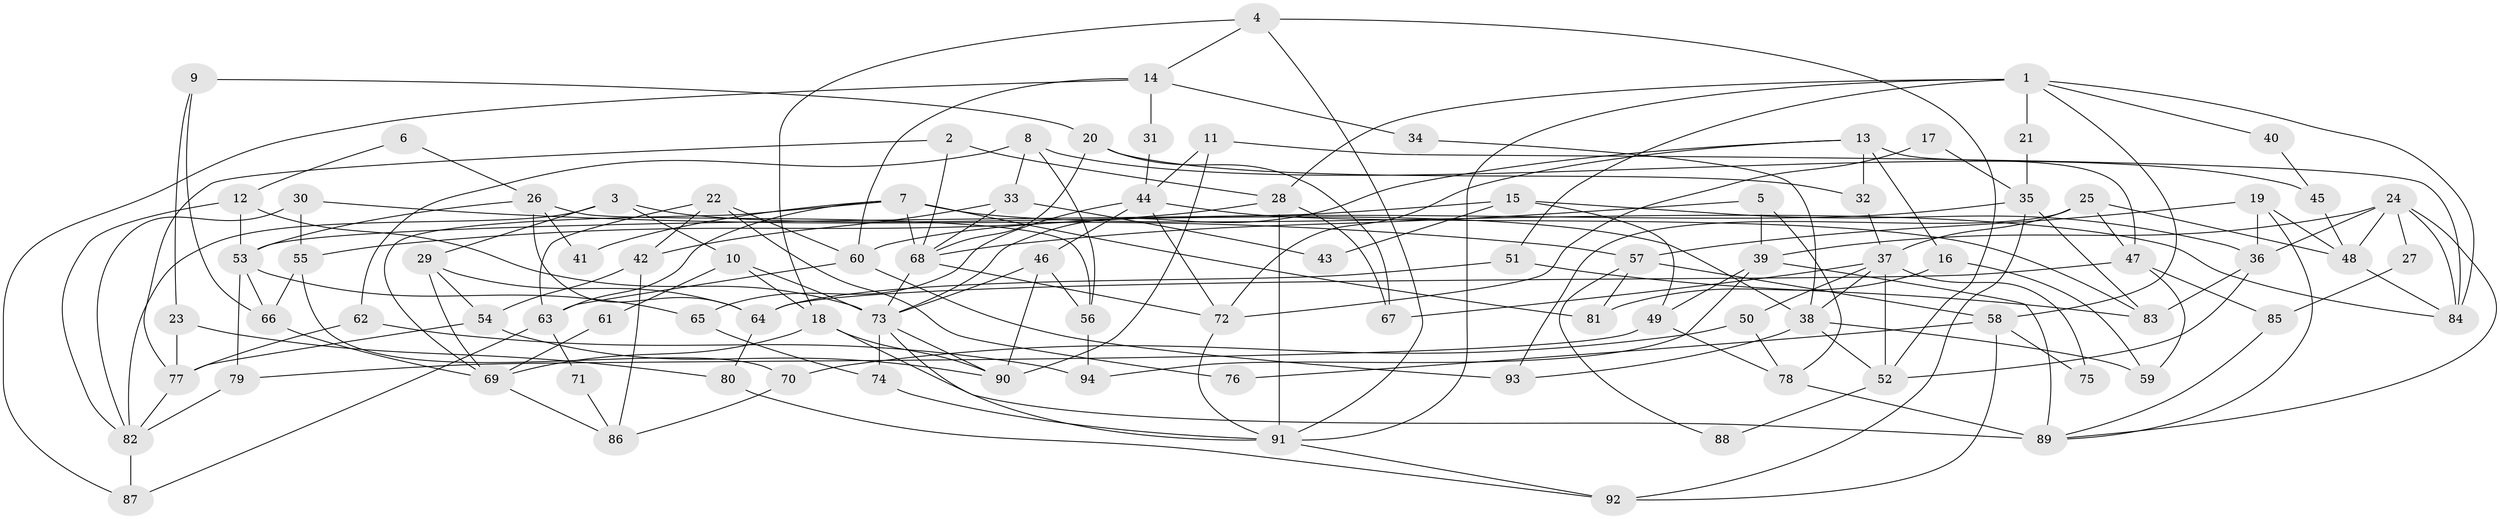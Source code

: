 // coarse degree distribution, {7: 0.045454545454545456, 13: 0.030303030303030304, 2: 0.18181818181818182, 6: 0.09090909090909091, 4: 0.21212121212121213, 3: 0.21212121212121213, 5: 0.15151515151515152, 9: 0.015151515151515152, 10: 0.015151515151515152, 8: 0.045454545454545456}
// Generated by graph-tools (version 1.1) at 2025/50/03/04/25 22:50:46]
// undirected, 94 vertices, 188 edges
graph export_dot {
  node [color=gray90,style=filled];
  1;
  2;
  3;
  4;
  5;
  6;
  7;
  8;
  9;
  10;
  11;
  12;
  13;
  14;
  15;
  16;
  17;
  18;
  19;
  20;
  21;
  22;
  23;
  24;
  25;
  26;
  27;
  28;
  29;
  30;
  31;
  32;
  33;
  34;
  35;
  36;
  37;
  38;
  39;
  40;
  41;
  42;
  43;
  44;
  45;
  46;
  47;
  48;
  49;
  50;
  51;
  52;
  53;
  54;
  55;
  56;
  57;
  58;
  59;
  60;
  61;
  62;
  63;
  64;
  65;
  66;
  67;
  68;
  69;
  70;
  71;
  72;
  73;
  74;
  75;
  76;
  77;
  78;
  79;
  80;
  81;
  82;
  83;
  84;
  85;
  86;
  87;
  88;
  89;
  90;
  91;
  92;
  93;
  94;
  1 -- 91;
  1 -- 51;
  1 -- 21;
  1 -- 28;
  1 -- 40;
  1 -- 58;
  1 -- 84;
  2 -- 68;
  2 -- 28;
  2 -- 77;
  3 -- 29;
  3 -- 10;
  3 -- 38;
  3 -- 82;
  4 -- 18;
  4 -- 91;
  4 -- 14;
  4 -- 52;
  5 -- 68;
  5 -- 39;
  5 -- 78;
  6 -- 12;
  6 -- 26;
  7 -- 69;
  7 -- 84;
  7 -- 41;
  7 -- 63;
  7 -- 68;
  7 -- 81;
  8 -- 62;
  8 -- 33;
  8 -- 45;
  8 -- 56;
  9 -- 20;
  9 -- 23;
  9 -- 66;
  10 -- 18;
  10 -- 73;
  10 -- 61;
  11 -- 84;
  11 -- 90;
  11 -- 44;
  12 -- 73;
  12 -- 53;
  12 -- 82;
  13 -- 47;
  13 -- 73;
  13 -- 16;
  13 -- 32;
  13 -- 72;
  14 -- 60;
  14 -- 31;
  14 -- 34;
  14 -- 87;
  15 -- 49;
  15 -- 36;
  15 -- 43;
  15 -- 53;
  16 -- 81;
  16 -- 59;
  17 -- 35;
  17 -- 72;
  18 -- 90;
  18 -- 89;
  18 -- 69;
  19 -- 89;
  19 -- 36;
  19 -- 48;
  19 -- 57;
  20 -- 32;
  20 -- 68;
  20 -- 67;
  21 -- 35;
  22 -- 60;
  22 -- 63;
  22 -- 42;
  22 -- 76;
  23 -- 77;
  23 -- 80;
  24 -- 84;
  24 -- 89;
  24 -- 27;
  24 -- 36;
  24 -- 39;
  24 -- 48;
  25 -- 48;
  25 -- 37;
  25 -- 47;
  25 -- 93;
  26 -- 53;
  26 -- 64;
  26 -- 41;
  26 -- 56;
  27 -- 85;
  28 -- 55;
  28 -- 67;
  28 -- 91;
  29 -- 54;
  29 -- 69;
  29 -- 64;
  30 -- 82;
  30 -- 57;
  30 -- 55;
  31 -- 44;
  32 -- 37;
  33 -- 42;
  33 -- 68;
  33 -- 43;
  34 -- 38;
  35 -- 83;
  35 -- 60;
  35 -- 92;
  36 -- 52;
  36 -- 83;
  37 -- 38;
  37 -- 67;
  37 -- 50;
  37 -- 52;
  37 -- 75;
  38 -- 52;
  38 -- 59;
  38 -- 93;
  39 -- 49;
  39 -- 89;
  39 -- 94;
  40 -- 45;
  42 -- 54;
  42 -- 86;
  44 -- 72;
  44 -- 46;
  44 -- 65;
  44 -- 83;
  45 -- 48;
  46 -- 56;
  46 -- 73;
  46 -- 90;
  47 -- 59;
  47 -- 64;
  47 -- 85;
  48 -- 84;
  49 -- 78;
  49 -- 79;
  50 -- 70;
  50 -- 78;
  51 -- 83;
  51 -- 64;
  52 -- 88;
  53 -- 65;
  53 -- 66;
  53 -- 79;
  54 -- 90;
  54 -- 77;
  55 -- 66;
  55 -- 70;
  56 -- 94;
  57 -- 58;
  57 -- 81;
  57 -- 88;
  58 -- 92;
  58 -- 75;
  58 -- 76;
  60 -- 63;
  60 -- 93;
  61 -- 69;
  62 -- 77;
  62 -- 94;
  63 -- 87;
  63 -- 71;
  64 -- 80;
  65 -- 74;
  66 -- 69;
  68 -- 73;
  68 -- 72;
  69 -- 86;
  70 -- 86;
  71 -- 86;
  72 -- 91;
  73 -- 91;
  73 -- 74;
  73 -- 90;
  74 -- 91;
  77 -- 82;
  78 -- 89;
  79 -- 82;
  80 -- 92;
  82 -- 87;
  85 -- 89;
  91 -- 92;
}

